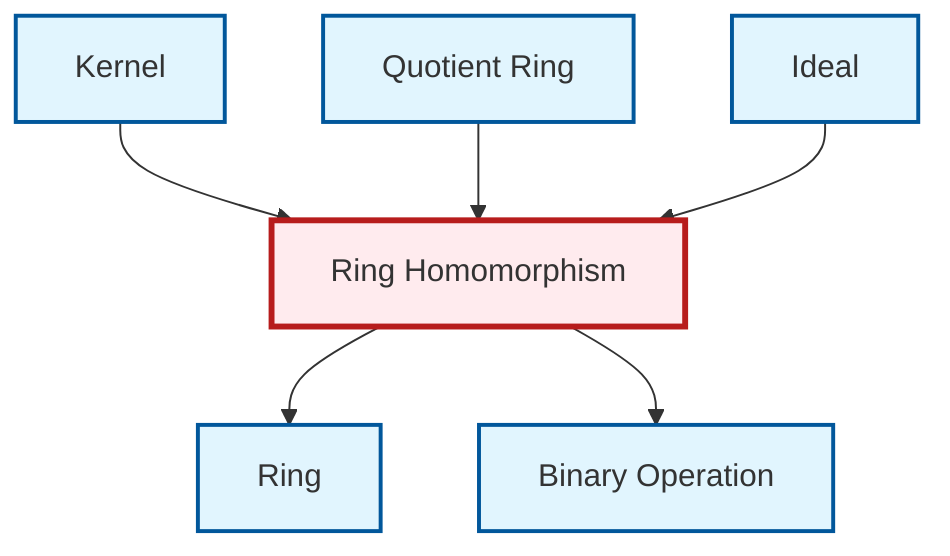 graph TD
    classDef definition fill:#e1f5fe,stroke:#01579b,stroke-width:2px
    classDef theorem fill:#f3e5f5,stroke:#4a148c,stroke-width:2px
    classDef axiom fill:#fff3e0,stroke:#e65100,stroke-width:2px
    classDef example fill:#e8f5e9,stroke:#1b5e20,stroke-width:2px
    classDef current fill:#ffebee,stroke:#b71c1c,stroke-width:3px
    def-quotient-ring["Quotient Ring"]:::definition
    def-kernel["Kernel"]:::definition
    def-ring["Ring"]:::definition
    def-ring-homomorphism["Ring Homomorphism"]:::definition
    def-ideal["Ideal"]:::definition
    def-binary-operation["Binary Operation"]:::definition
    def-kernel --> def-ring-homomorphism
    def-ring-homomorphism --> def-ring
    def-quotient-ring --> def-ring-homomorphism
    def-ring-homomorphism --> def-binary-operation
    def-ideal --> def-ring-homomorphism
    class def-ring-homomorphism current